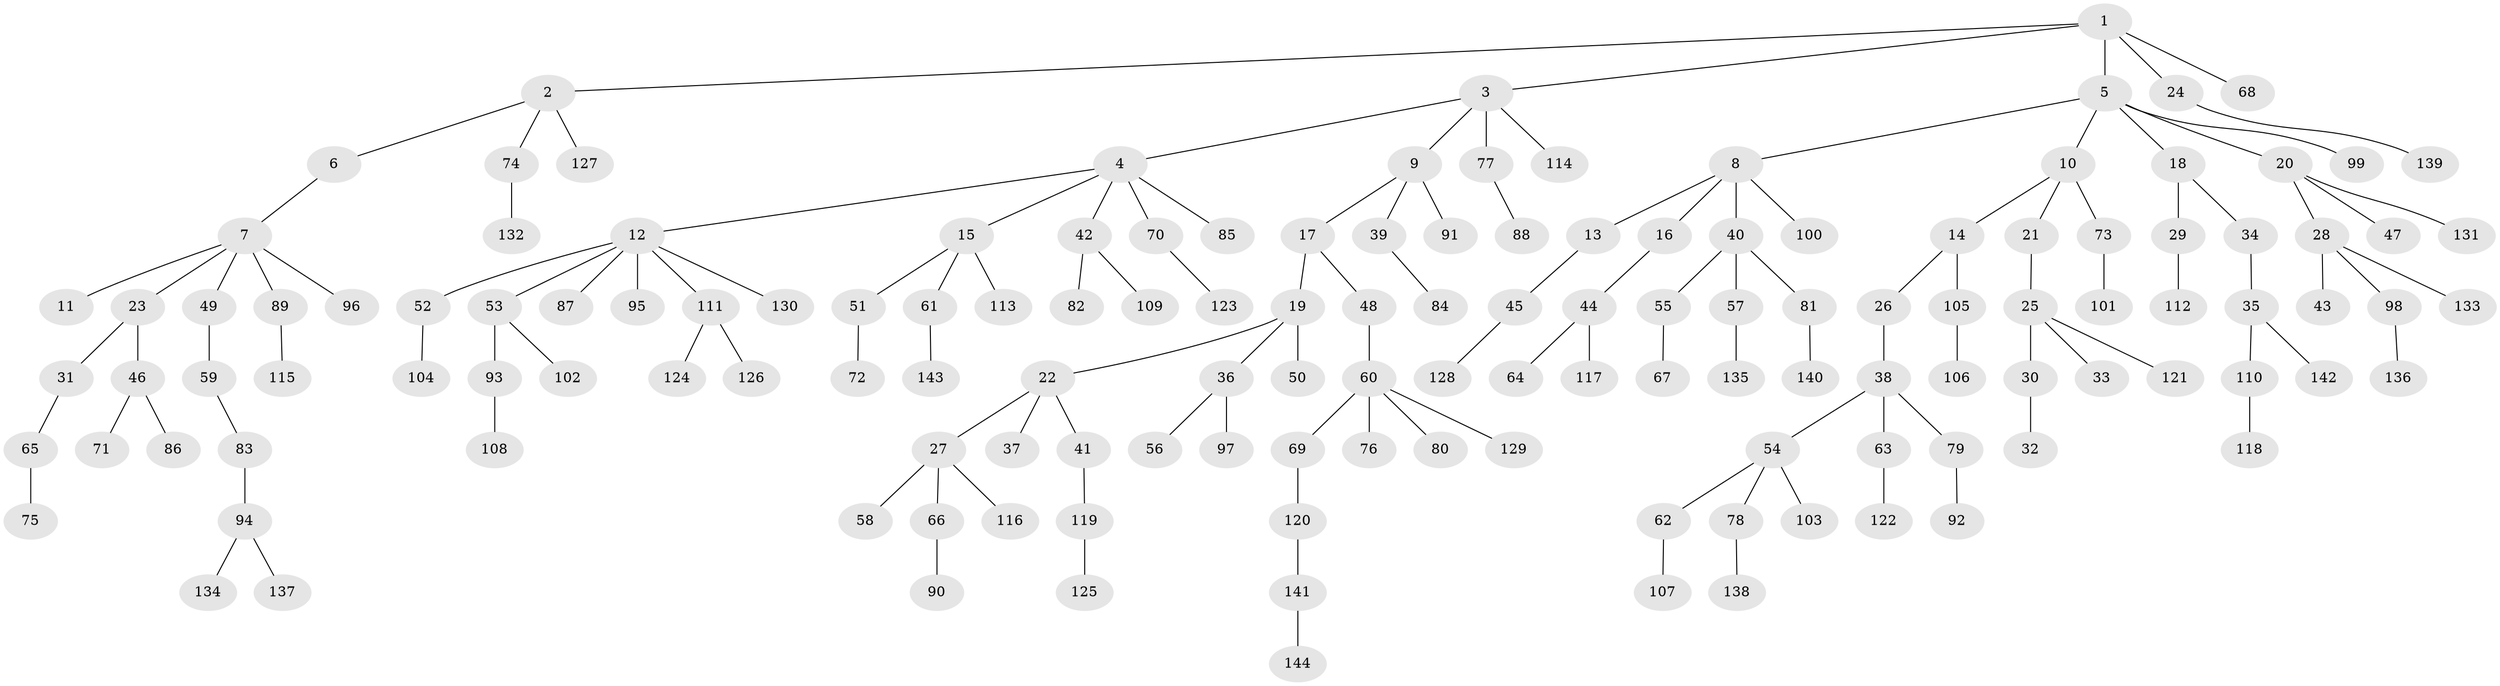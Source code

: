 // Generated by graph-tools (version 1.1) at 2025/15/03/09/25 04:15:32]
// undirected, 144 vertices, 143 edges
graph export_dot {
graph [start="1"]
  node [color=gray90,style=filled];
  1;
  2;
  3;
  4;
  5;
  6;
  7;
  8;
  9;
  10;
  11;
  12;
  13;
  14;
  15;
  16;
  17;
  18;
  19;
  20;
  21;
  22;
  23;
  24;
  25;
  26;
  27;
  28;
  29;
  30;
  31;
  32;
  33;
  34;
  35;
  36;
  37;
  38;
  39;
  40;
  41;
  42;
  43;
  44;
  45;
  46;
  47;
  48;
  49;
  50;
  51;
  52;
  53;
  54;
  55;
  56;
  57;
  58;
  59;
  60;
  61;
  62;
  63;
  64;
  65;
  66;
  67;
  68;
  69;
  70;
  71;
  72;
  73;
  74;
  75;
  76;
  77;
  78;
  79;
  80;
  81;
  82;
  83;
  84;
  85;
  86;
  87;
  88;
  89;
  90;
  91;
  92;
  93;
  94;
  95;
  96;
  97;
  98;
  99;
  100;
  101;
  102;
  103;
  104;
  105;
  106;
  107;
  108;
  109;
  110;
  111;
  112;
  113;
  114;
  115;
  116;
  117;
  118;
  119;
  120;
  121;
  122;
  123;
  124;
  125;
  126;
  127;
  128;
  129;
  130;
  131;
  132;
  133;
  134;
  135;
  136;
  137;
  138;
  139;
  140;
  141;
  142;
  143;
  144;
  1 -- 2;
  1 -- 3;
  1 -- 5;
  1 -- 24;
  1 -- 68;
  2 -- 6;
  2 -- 74;
  2 -- 127;
  3 -- 4;
  3 -- 9;
  3 -- 77;
  3 -- 114;
  4 -- 12;
  4 -- 15;
  4 -- 42;
  4 -- 70;
  4 -- 85;
  5 -- 8;
  5 -- 10;
  5 -- 18;
  5 -- 20;
  5 -- 99;
  6 -- 7;
  7 -- 11;
  7 -- 23;
  7 -- 49;
  7 -- 89;
  7 -- 96;
  8 -- 13;
  8 -- 16;
  8 -- 40;
  8 -- 100;
  9 -- 17;
  9 -- 39;
  9 -- 91;
  10 -- 14;
  10 -- 21;
  10 -- 73;
  12 -- 52;
  12 -- 53;
  12 -- 87;
  12 -- 95;
  12 -- 111;
  12 -- 130;
  13 -- 45;
  14 -- 26;
  14 -- 105;
  15 -- 51;
  15 -- 61;
  15 -- 113;
  16 -- 44;
  17 -- 19;
  17 -- 48;
  18 -- 29;
  18 -- 34;
  19 -- 22;
  19 -- 36;
  19 -- 50;
  20 -- 28;
  20 -- 47;
  20 -- 131;
  21 -- 25;
  22 -- 27;
  22 -- 37;
  22 -- 41;
  23 -- 31;
  23 -- 46;
  24 -- 139;
  25 -- 30;
  25 -- 33;
  25 -- 121;
  26 -- 38;
  27 -- 58;
  27 -- 66;
  27 -- 116;
  28 -- 43;
  28 -- 98;
  28 -- 133;
  29 -- 112;
  30 -- 32;
  31 -- 65;
  34 -- 35;
  35 -- 110;
  35 -- 142;
  36 -- 56;
  36 -- 97;
  38 -- 54;
  38 -- 63;
  38 -- 79;
  39 -- 84;
  40 -- 55;
  40 -- 57;
  40 -- 81;
  41 -- 119;
  42 -- 82;
  42 -- 109;
  44 -- 64;
  44 -- 117;
  45 -- 128;
  46 -- 71;
  46 -- 86;
  48 -- 60;
  49 -- 59;
  51 -- 72;
  52 -- 104;
  53 -- 93;
  53 -- 102;
  54 -- 62;
  54 -- 78;
  54 -- 103;
  55 -- 67;
  57 -- 135;
  59 -- 83;
  60 -- 69;
  60 -- 76;
  60 -- 80;
  60 -- 129;
  61 -- 143;
  62 -- 107;
  63 -- 122;
  65 -- 75;
  66 -- 90;
  69 -- 120;
  70 -- 123;
  73 -- 101;
  74 -- 132;
  77 -- 88;
  78 -- 138;
  79 -- 92;
  81 -- 140;
  83 -- 94;
  89 -- 115;
  93 -- 108;
  94 -- 134;
  94 -- 137;
  98 -- 136;
  105 -- 106;
  110 -- 118;
  111 -- 124;
  111 -- 126;
  119 -- 125;
  120 -- 141;
  141 -- 144;
}
